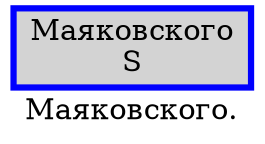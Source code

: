 digraph SENTENCE_57 {
	graph [label="Маяковского."]
	node [style=filled]
		0 [label="Маяковского
S" color=blue fillcolor=lightgray penwidth=3 shape=box]
}